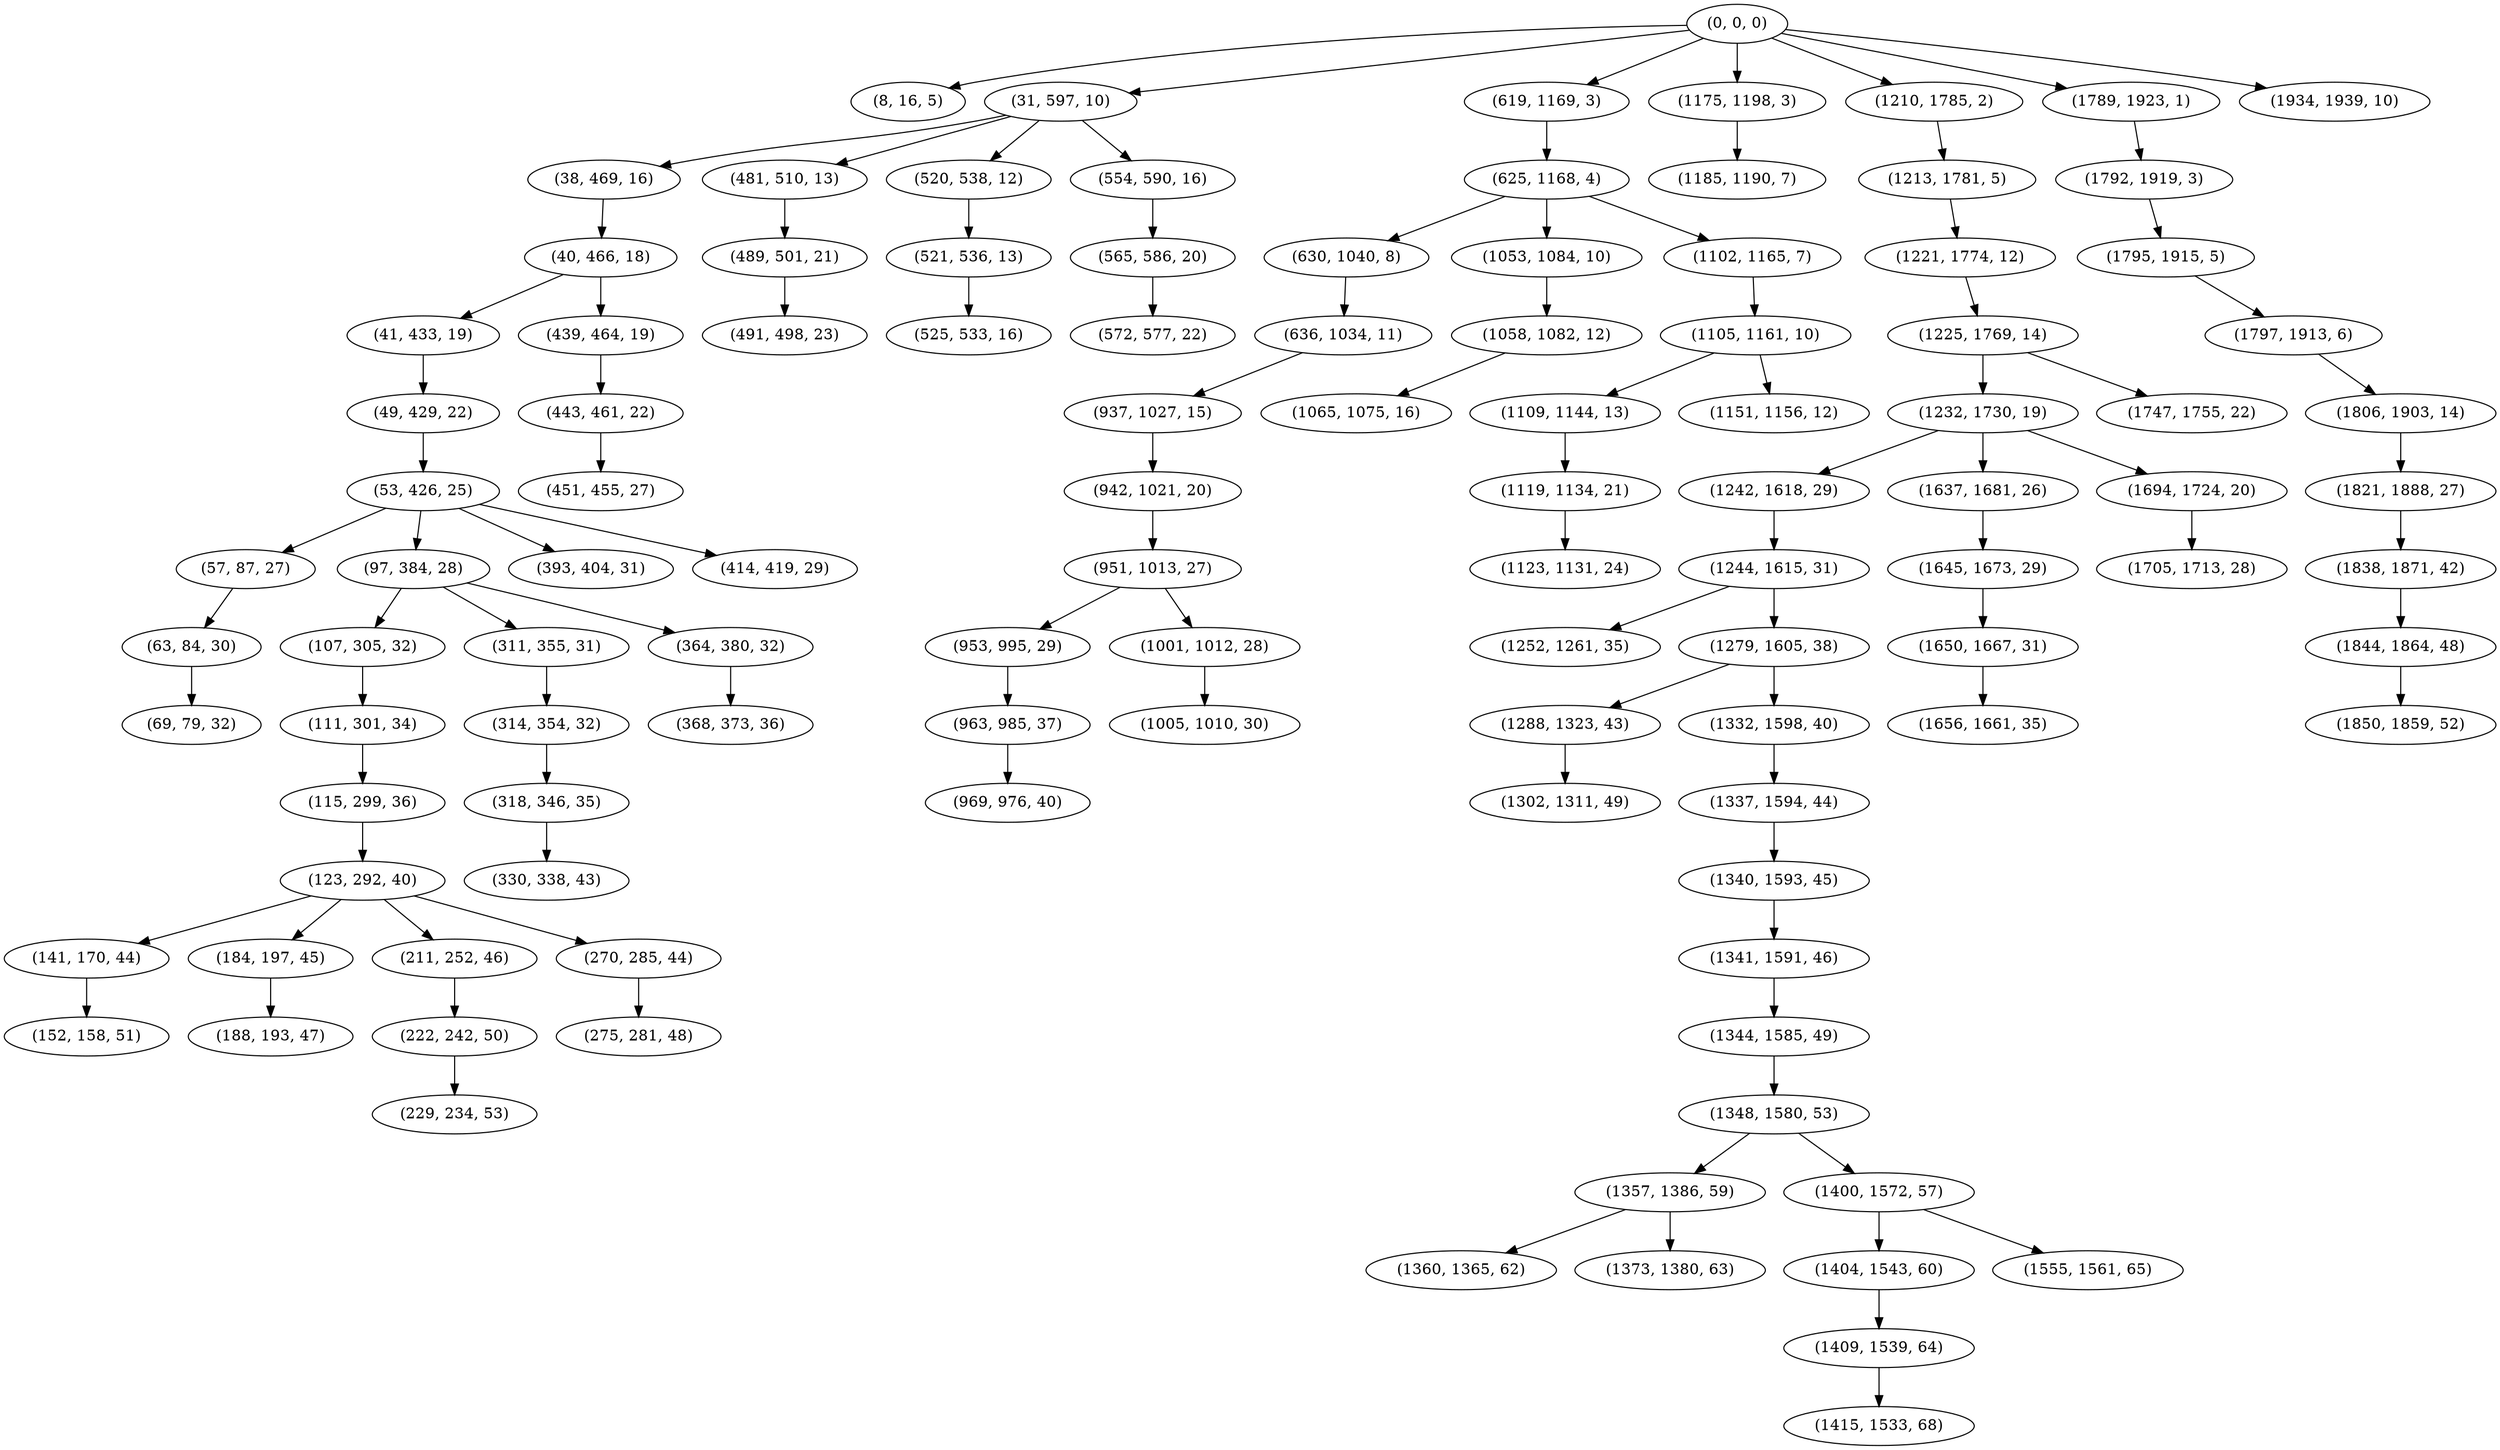 digraph tree {
    "(0, 0, 0)";
    "(8, 16, 5)";
    "(31, 597, 10)";
    "(38, 469, 16)";
    "(40, 466, 18)";
    "(41, 433, 19)";
    "(49, 429, 22)";
    "(53, 426, 25)";
    "(57, 87, 27)";
    "(63, 84, 30)";
    "(69, 79, 32)";
    "(97, 384, 28)";
    "(107, 305, 32)";
    "(111, 301, 34)";
    "(115, 299, 36)";
    "(123, 292, 40)";
    "(141, 170, 44)";
    "(152, 158, 51)";
    "(184, 197, 45)";
    "(188, 193, 47)";
    "(211, 252, 46)";
    "(222, 242, 50)";
    "(229, 234, 53)";
    "(270, 285, 44)";
    "(275, 281, 48)";
    "(311, 355, 31)";
    "(314, 354, 32)";
    "(318, 346, 35)";
    "(330, 338, 43)";
    "(364, 380, 32)";
    "(368, 373, 36)";
    "(393, 404, 31)";
    "(414, 419, 29)";
    "(439, 464, 19)";
    "(443, 461, 22)";
    "(451, 455, 27)";
    "(481, 510, 13)";
    "(489, 501, 21)";
    "(491, 498, 23)";
    "(520, 538, 12)";
    "(521, 536, 13)";
    "(525, 533, 16)";
    "(554, 590, 16)";
    "(565, 586, 20)";
    "(572, 577, 22)";
    "(619, 1169, 3)";
    "(625, 1168, 4)";
    "(630, 1040, 8)";
    "(636, 1034, 11)";
    "(937, 1027, 15)";
    "(942, 1021, 20)";
    "(951, 1013, 27)";
    "(953, 995, 29)";
    "(963, 985, 37)";
    "(969, 976, 40)";
    "(1001, 1012, 28)";
    "(1005, 1010, 30)";
    "(1053, 1084, 10)";
    "(1058, 1082, 12)";
    "(1065, 1075, 16)";
    "(1102, 1165, 7)";
    "(1105, 1161, 10)";
    "(1109, 1144, 13)";
    "(1119, 1134, 21)";
    "(1123, 1131, 24)";
    "(1151, 1156, 12)";
    "(1175, 1198, 3)";
    "(1185, 1190, 7)";
    "(1210, 1785, 2)";
    "(1213, 1781, 5)";
    "(1221, 1774, 12)";
    "(1225, 1769, 14)";
    "(1232, 1730, 19)";
    "(1242, 1618, 29)";
    "(1244, 1615, 31)";
    "(1252, 1261, 35)";
    "(1279, 1605, 38)";
    "(1288, 1323, 43)";
    "(1302, 1311, 49)";
    "(1332, 1598, 40)";
    "(1337, 1594, 44)";
    "(1340, 1593, 45)";
    "(1341, 1591, 46)";
    "(1344, 1585, 49)";
    "(1348, 1580, 53)";
    "(1357, 1386, 59)";
    "(1360, 1365, 62)";
    "(1373, 1380, 63)";
    "(1400, 1572, 57)";
    "(1404, 1543, 60)";
    "(1409, 1539, 64)";
    "(1415, 1533, 68)";
    "(1555, 1561, 65)";
    "(1637, 1681, 26)";
    "(1645, 1673, 29)";
    "(1650, 1667, 31)";
    "(1656, 1661, 35)";
    "(1694, 1724, 20)";
    "(1705, 1713, 28)";
    "(1747, 1755, 22)";
    "(1789, 1923, 1)";
    "(1792, 1919, 3)";
    "(1795, 1915, 5)";
    "(1797, 1913, 6)";
    "(1806, 1903, 14)";
    "(1821, 1888, 27)";
    "(1838, 1871, 42)";
    "(1844, 1864, 48)";
    "(1850, 1859, 52)";
    "(1934, 1939, 10)";
    "(0, 0, 0)" -> "(8, 16, 5)";
    "(0, 0, 0)" -> "(31, 597, 10)";
    "(0, 0, 0)" -> "(619, 1169, 3)";
    "(0, 0, 0)" -> "(1175, 1198, 3)";
    "(0, 0, 0)" -> "(1210, 1785, 2)";
    "(0, 0, 0)" -> "(1789, 1923, 1)";
    "(0, 0, 0)" -> "(1934, 1939, 10)";
    "(31, 597, 10)" -> "(38, 469, 16)";
    "(31, 597, 10)" -> "(481, 510, 13)";
    "(31, 597, 10)" -> "(520, 538, 12)";
    "(31, 597, 10)" -> "(554, 590, 16)";
    "(38, 469, 16)" -> "(40, 466, 18)";
    "(40, 466, 18)" -> "(41, 433, 19)";
    "(40, 466, 18)" -> "(439, 464, 19)";
    "(41, 433, 19)" -> "(49, 429, 22)";
    "(49, 429, 22)" -> "(53, 426, 25)";
    "(53, 426, 25)" -> "(57, 87, 27)";
    "(53, 426, 25)" -> "(97, 384, 28)";
    "(53, 426, 25)" -> "(393, 404, 31)";
    "(53, 426, 25)" -> "(414, 419, 29)";
    "(57, 87, 27)" -> "(63, 84, 30)";
    "(63, 84, 30)" -> "(69, 79, 32)";
    "(97, 384, 28)" -> "(107, 305, 32)";
    "(97, 384, 28)" -> "(311, 355, 31)";
    "(97, 384, 28)" -> "(364, 380, 32)";
    "(107, 305, 32)" -> "(111, 301, 34)";
    "(111, 301, 34)" -> "(115, 299, 36)";
    "(115, 299, 36)" -> "(123, 292, 40)";
    "(123, 292, 40)" -> "(141, 170, 44)";
    "(123, 292, 40)" -> "(184, 197, 45)";
    "(123, 292, 40)" -> "(211, 252, 46)";
    "(123, 292, 40)" -> "(270, 285, 44)";
    "(141, 170, 44)" -> "(152, 158, 51)";
    "(184, 197, 45)" -> "(188, 193, 47)";
    "(211, 252, 46)" -> "(222, 242, 50)";
    "(222, 242, 50)" -> "(229, 234, 53)";
    "(270, 285, 44)" -> "(275, 281, 48)";
    "(311, 355, 31)" -> "(314, 354, 32)";
    "(314, 354, 32)" -> "(318, 346, 35)";
    "(318, 346, 35)" -> "(330, 338, 43)";
    "(364, 380, 32)" -> "(368, 373, 36)";
    "(439, 464, 19)" -> "(443, 461, 22)";
    "(443, 461, 22)" -> "(451, 455, 27)";
    "(481, 510, 13)" -> "(489, 501, 21)";
    "(489, 501, 21)" -> "(491, 498, 23)";
    "(520, 538, 12)" -> "(521, 536, 13)";
    "(521, 536, 13)" -> "(525, 533, 16)";
    "(554, 590, 16)" -> "(565, 586, 20)";
    "(565, 586, 20)" -> "(572, 577, 22)";
    "(619, 1169, 3)" -> "(625, 1168, 4)";
    "(625, 1168, 4)" -> "(630, 1040, 8)";
    "(625, 1168, 4)" -> "(1053, 1084, 10)";
    "(625, 1168, 4)" -> "(1102, 1165, 7)";
    "(630, 1040, 8)" -> "(636, 1034, 11)";
    "(636, 1034, 11)" -> "(937, 1027, 15)";
    "(937, 1027, 15)" -> "(942, 1021, 20)";
    "(942, 1021, 20)" -> "(951, 1013, 27)";
    "(951, 1013, 27)" -> "(953, 995, 29)";
    "(951, 1013, 27)" -> "(1001, 1012, 28)";
    "(953, 995, 29)" -> "(963, 985, 37)";
    "(963, 985, 37)" -> "(969, 976, 40)";
    "(1001, 1012, 28)" -> "(1005, 1010, 30)";
    "(1053, 1084, 10)" -> "(1058, 1082, 12)";
    "(1058, 1082, 12)" -> "(1065, 1075, 16)";
    "(1102, 1165, 7)" -> "(1105, 1161, 10)";
    "(1105, 1161, 10)" -> "(1109, 1144, 13)";
    "(1105, 1161, 10)" -> "(1151, 1156, 12)";
    "(1109, 1144, 13)" -> "(1119, 1134, 21)";
    "(1119, 1134, 21)" -> "(1123, 1131, 24)";
    "(1175, 1198, 3)" -> "(1185, 1190, 7)";
    "(1210, 1785, 2)" -> "(1213, 1781, 5)";
    "(1213, 1781, 5)" -> "(1221, 1774, 12)";
    "(1221, 1774, 12)" -> "(1225, 1769, 14)";
    "(1225, 1769, 14)" -> "(1232, 1730, 19)";
    "(1225, 1769, 14)" -> "(1747, 1755, 22)";
    "(1232, 1730, 19)" -> "(1242, 1618, 29)";
    "(1232, 1730, 19)" -> "(1637, 1681, 26)";
    "(1232, 1730, 19)" -> "(1694, 1724, 20)";
    "(1242, 1618, 29)" -> "(1244, 1615, 31)";
    "(1244, 1615, 31)" -> "(1252, 1261, 35)";
    "(1244, 1615, 31)" -> "(1279, 1605, 38)";
    "(1279, 1605, 38)" -> "(1288, 1323, 43)";
    "(1279, 1605, 38)" -> "(1332, 1598, 40)";
    "(1288, 1323, 43)" -> "(1302, 1311, 49)";
    "(1332, 1598, 40)" -> "(1337, 1594, 44)";
    "(1337, 1594, 44)" -> "(1340, 1593, 45)";
    "(1340, 1593, 45)" -> "(1341, 1591, 46)";
    "(1341, 1591, 46)" -> "(1344, 1585, 49)";
    "(1344, 1585, 49)" -> "(1348, 1580, 53)";
    "(1348, 1580, 53)" -> "(1357, 1386, 59)";
    "(1348, 1580, 53)" -> "(1400, 1572, 57)";
    "(1357, 1386, 59)" -> "(1360, 1365, 62)";
    "(1357, 1386, 59)" -> "(1373, 1380, 63)";
    "(1400, 1572, 57)" -> "(1404, 1543, 60)";
    "(1400, 1572, 57)" -> "(1555, 1561, 65)";
    "(1404, 1543, 60)" -> "(1409, 1539, 64)";
    "(1409, 1539, 64)" -> "(1415, 1533, 68)";
    "(1637, 1681, 26)" -> "(1645, 1673, 29)";
    "(1645, 1673, 29)" -> "(1650, 1667, 31)";
    "(1650, 1667, 31)" -> "(1656, 1661, 35)";
    "(1694, 1724, 20)" -> "(1705, 1713, 28)";
    "(1789, 1923, 1)" -> "(1792, 1919, 3)";
    "(1792, 1919, 3)" -> "(1795, 1915, 5)";
    "(1795, 1915, 5)" -> "(1797, 1913, 6)";
    "(1797, 1913, 6)" -> "(1806, 1903, 14)";
    "(1806, 1903, 14)" -> "(1821, 1888, 27)";
    "(1821, 1888, 27)" -> "(1838, 1871, 42)";
    "(1838, 1871, 42)" -> "(1844, 1864, 48)";
    "(1844, 1864, 48)" -> "(1850, 1859, 52)";
}
